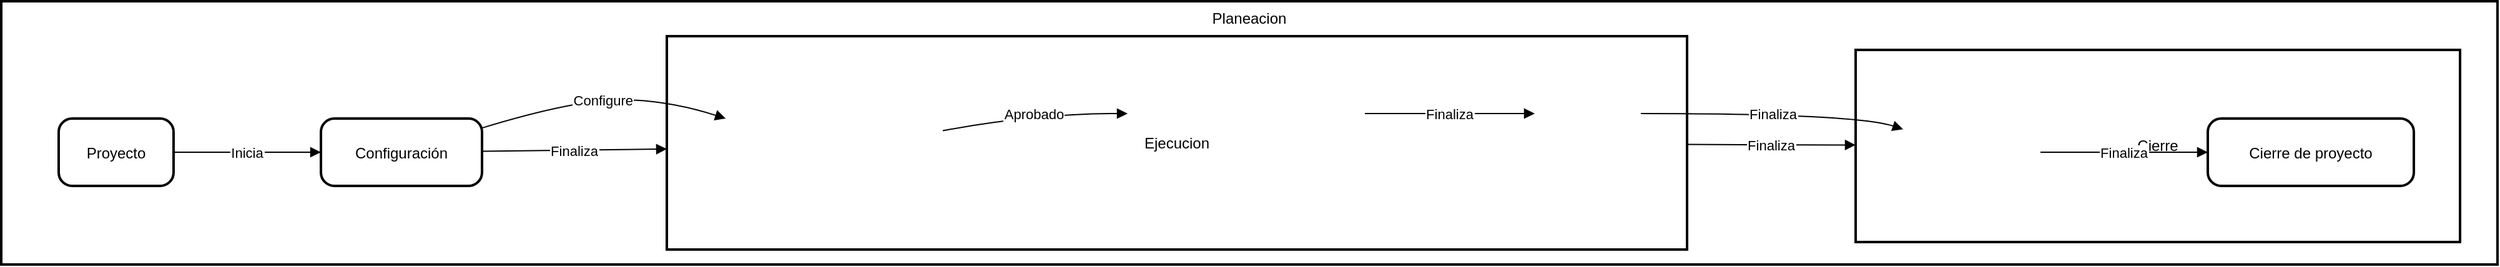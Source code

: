 <mxfile version="26.0.6">
  <diagram name="Página-1" id="cd_PnaPNxY4gJl_PIviF">
    <mxGraphModel>
      <root>
        <mxCell id="0" />
        <mxCell id="1" parent="0" />
        <mxCell id="2" value="Planeacion" style="whiteSpace=wrap;strokeWidth=2;verticalAlign=top;" vertex="1" parent="1">
          <mxGeometry x="8" y="8" width="1999" height="211" as="geometry" />
        </mxCell>
        <mxCell id="3" value="Aceptación" style="rounded=1;arcSize=20;strokeWidth=2" vertex="1" parent="2">
          <mxGeometry x="1523" y="94" width="110" height="54" as="geometry" />
        </mxCell>
        <mxCell id="4" value="Cierre" style="whiteSpace=wrap;strokeWidth=2;" vertex="1" parent="2">
          <mxGeometry x="1485" y="39" width="484" height="154" as="geometry" />
        </mxCell>
        <mxCell id="5" value="Proyecto" style="rounded=1;arcSize=20;strokeWidth=2" vertex="1" parent="2">
          <mxGeometry x="46" y="94" width="92" height="54" as="geometry" />
        </mxCell>
        <mxCell id="6" value="Configuración" style="rounded=1;arcSize=20;strokeWidth=2" vertex="1" parent="2">
          <mxGeometry x="256" y="94" width="129" height="54" as="geometry" />
        </mxCell>
        <mxCell id="7" value="Controles de cambios" style="rounded=1;arcSize=20;strokeWidth=2" vertex="1" parent="2">
          <mxGeometry x="571" y="94" width="183" height="54" as="geometry" />
        </mxCell>
        <mxCell id="8" value="Ejecución de proyecto" style="rounded=1;arcSize=20;strokeWidth=2" vertex="1" parent="2">
          <mxGeometry x="902" y="63" width="190" height="54" as="geometry" />
        </mxCell>
        <mxCell id="9" value="Entrega" style="rounded=1;arcSize=20;strokeWidth=2" vertex="1" parent="2">
          <mxGeometry x="1228" y="63" width="85" height="54" as="geometry" />
        </mxCell>
        <mxCell id="10" value="Cierre de proyecto" style="rounded=1;arcSize=20;strokeWidth=2" vertex="1" parent="2">
          <mxGeometry x="1767" y="94" width="165" height="54" as="geometry" />
        </mxCell>
        <mxCell id="11" value="Ejecucion" style="whiteSpace=wrap;strokeWidth=2;" vertex="1" parent="2">
          <mxGeometry x="533" y="28" width="817" height="171" as="geometry" />
        </mxCell>
        <mxCell id="12" value="Inicia" style="curved=1;startArrow=none;endArrow=block;exitX=1;exitY=0.5;entryX=0;entryY=0.5;" edge="1" parent="2" source="5" target="6">
          <mxGeometry relative="1" as="geometry">
            <Array as="points" />
          </mxGeometry>
        </mxCell>
        <mxCell id="13" value="Configure" style="curved=1;startArrow=none;endArrow=block;exitX=1;exitY=0.14;entryX=0.05;entryY=0;" edge="1" parent="2" source="6" target="7">
          <mxGeometry relative="1" as="geometry">
            <Array as="points">
              <mxPoint x="459" y="79" />
              <mxPoint x="533" y="79" />
            </Array>
          </mxGeometry>
        </mxCell>
        <mxCell id="14" value="Aprobado" style="curved=1;startArrow=none;endArrow=block;exitX=1;exitY=0.18;entryX=0;entryY=0.5;" edge="1" parent="2" source="7" target="8">
          <mxGeometry relative="1" as="geometry">
            <Array as="points">
              <mxPoint x="828" y="90" />
            </Array>
          </mxGeometry>
        </mxCell>
        <mxCell id="15" value="Finaliza" style="curved=1;startArrow=none;endArrow=block;exitX=1;exitY=0.5;entryX=-0.01;entryY=0.5;" edge="1" parent="2" source="8" target="9">
          <mxGeometry relative="1" as="geometry">
            <Array as="points" />
          </mxGeometry>
        </mxCell>
        <mxCell id="16" value="Finaliza" style="curved=1;startArrow=none;endArrow=block;exitX=1;exitY=0.5;entryX=0;entryY=0.16;" edge="1" parent="2" source="9" target="3">
          <mxGeometry relative="1" as="geometry">
            <Array as="points">
              <mxPoint x="1485" y="90" />
            </Array>
          </mxGeometry>
        </mxCell>
        <mxCell id="17" value="Finaliza" style="curved=1;startArrow=none;endArrow=block;exitX=0.99;exitY=0.5;entryX=0;entryY=0.5;" edge="1" parent="2" source="3" target="10">
          <mxGeometry relative="1" as="geometry">
            <Array as="points" />
          </mxGeometry>
        </mxCell>
        <mxCell id="18" value="Finaliza" style="curved=1;startArrow=none;endArrow=block;" edge="1" parent="2" source="6" target="11">
          <mxGeometry relative="1" as="geometry">
            <Array as="points" />
          </mxGeometry>
        </mxCell>
        <mxCell id="19" value="Finaliza" style="curved=1;startArrow=none;endArrow=block;" edge="1" parent="2" source="11" target="4">
          <mxGeometry relative="1" as="geometry">
            <Array as="points" />
          </mxGeometry>
        </mxCell>
      </root>
    </mxGraphModel>
  </diagram>
</mxfile>
